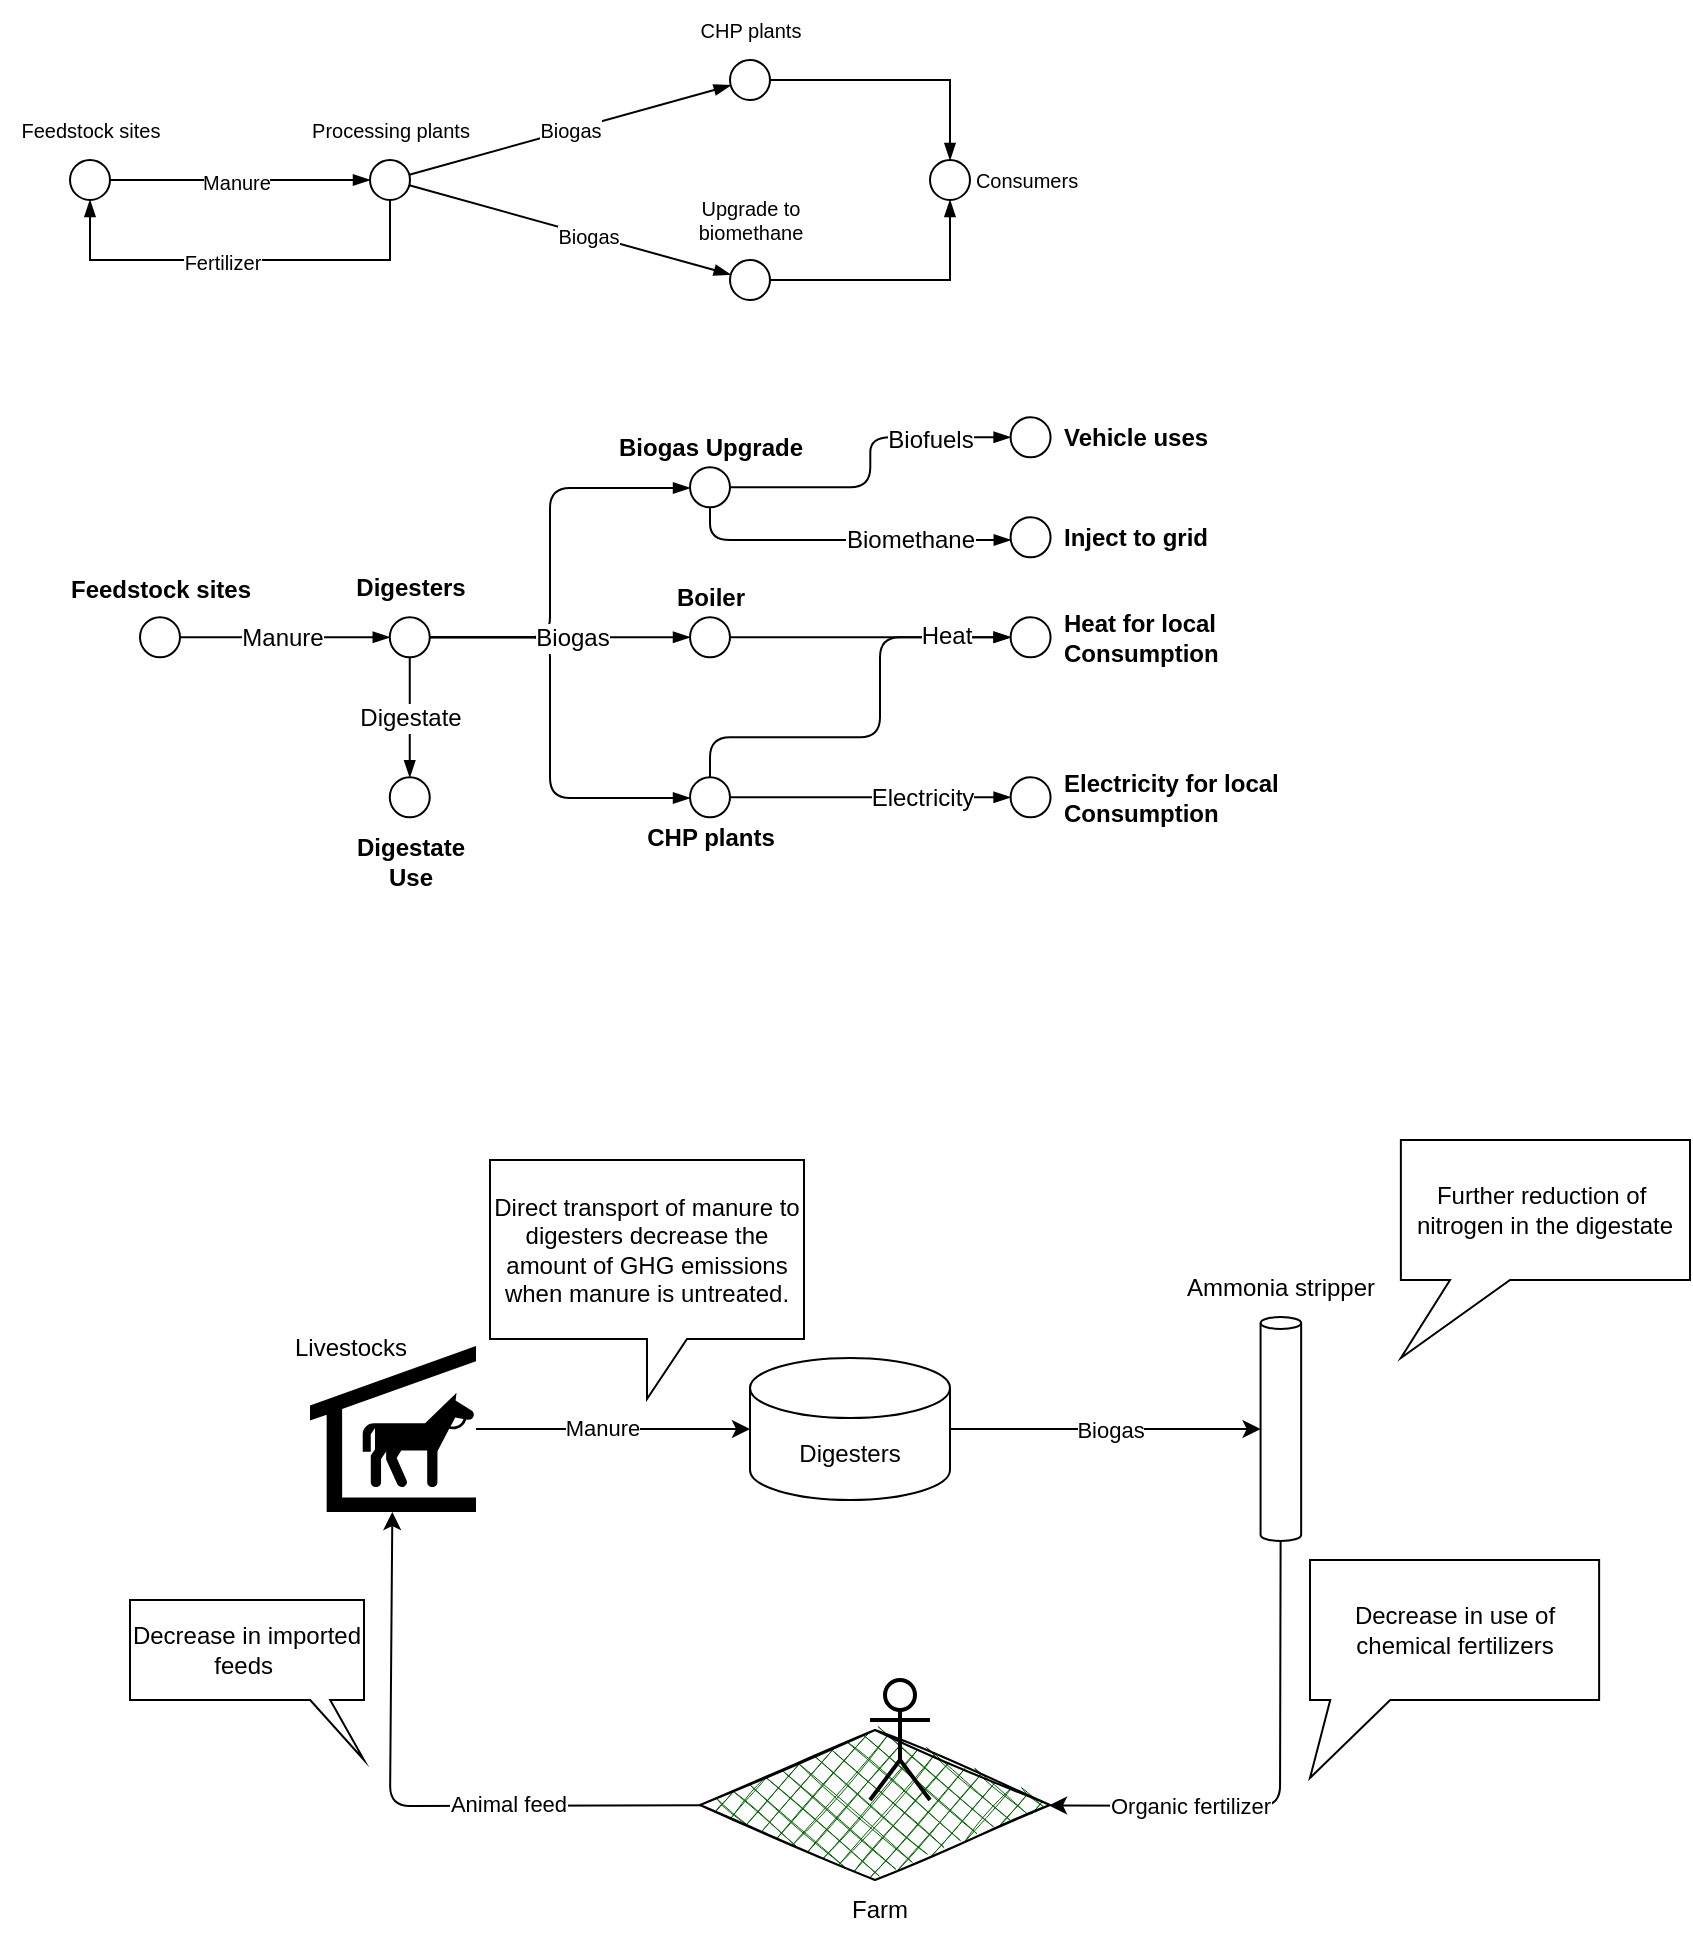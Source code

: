 <mxfile>
    <diagram name="Page-1" id="IxhOv_pnVuLYqrjwdqJs">
        <mxGraphModel dx="1063" dy="731" grid="1" gridSize="10" guides="1" tooltips="1" connect="1" arrows="1" fold="1" page="1" pageScale="1" pageWidth="827" pageHeight="1169" math="0" shadow="0">
            <root>
                <mxCell id="0"/>
                <mxCell id="1" parent="0"/>
                <mxCell id="80" value="" style="rhombus;whiteSpace=wrap;html=1;strokeWidth=1;fillWeight=-1;hachureGap=8;fillStyle=cross-hatch;fillColor=#006600;sketch=1;" vertex="1" parent="1">
                    <mxGeometry x="405" y="935" width="175" height="75" as="geometry"/>
                </mxCell>
                <mxCell id="utq9JPTT0G6UeFqzBfEX-5" style="rounded=0;orthogonalLoop=1;jettySize=auto;html=1;endArrow=blockThin;endFill=1;fontSize=10;" parent="1" source="utq9JPTT0G6UeFqzBfEX-3" target="utq9JPTT0G6UeFqzBfEX-4" edge="1">
                    <mxGeometry relative="1" as="geometry">
                        <mxPoint x="110" y="160" as="sourcePoint"/>
                    </mxGeometry>
                </mxCell>
                <mxCell id="utq9JPTT0G6UeFqzBfEX-12" value="Manure" style="edgeLabel;html=1;align=center;verticalAlign=middle;resizable=0;points=[];fontSize=10;" parent="utq9JPTT0G6UeFqzBfEX-5" vertex="1" connectable="0">
                    <mxGeometry x="-0.031" y="-1" relative="1" as="geometry">
                        <mxPoint as="offset"/>
                    </mxGeometry>
                </mxCell>
                <mxCell id="utq9JPTT0G6UeFqzBfEX-3" value="" style="ellipse;whiteSpace=wrap;html=1;aspect=fixed;fontSize=10;" parent="1" vertex="1">
                    <mxGeometry x="90" y="150" width="20" height="20" as="geometry"/>
                </mxCell>
                <mxCell id="utq9JPTT0G6UeFqzBfEX-15" value="Biogas" style="edgeStyle=none;rounded=0;orthogonalLoop=1;jettySize=auto;html=1;endArrow=blockThin;endFill=1;fontSize=10;" parent="1" source="utq9JPTT0G6UeFqzBfEX-4" target="utq9JPTT0G6UeFqzBfEX-11" edge="1">
                    <mxGeometry relative="1" as="geometry"/>
                </mxCell>
                <mxCell id="utq9JPTT0G6UeFqzBfEX-16" style="edgeStyle=none;rounded=0;orthogonalLoop=1;jettySize=auto;html=1;endArrow=blockThin;endFill=1;fontSize=10;" parent="1" source="utq9JPTT0G6UeFqzBfEX-4" target="utq9JPTT0G6UeFqzBfEX-14" edge="1">
                    <mxGeometry relative="1" as="geometry"/>
                </mxCell>
                <mxCell id="utq9JPTT0G6UeFqzBfEX-17" value="Biogas" style="edgeLabel;html=1;align=center;verticalAlign=middle;resizable=0;points=[];fontSize=10;" parent="utq9JPTT0G6UeFqzBfEX-16" vertex="1" connectable="0">
                    <mxGeometry x="0.112" relative="1" as="geometry">
                        <mxPoint as="offset"/>
                    </mxGeometry>
                </mxCell>
                <mxCell id="utq9JPTT0G6UeFqzBfEX-21" style="edgeStyle=orthogonalEdgeStyle;rounded=0;orthogonalLoop=1;jettySize=auto;html=1;endArrow=blockThin;endFill=1;fontSize=10;" parent="1" source="utq9JPTT0G6UeFqzBfEX-4" target="utq9JPTT0G6UeFqzBfEX-3" edge="1">
                    <mxGeometry relative="1" as="geometry">
                        <mxPoint x="100.0" y="230" as="targetPoint"/>
                        <Array as="points">
                            <mxPoint x="250" y="200"/>
                            <mxPoint x="100" y="200"/>
                        </Array>
                    </mxGeometry>
                </mxCell>
                <mxCell id="utq9JPTT0G6UeFqzBfEX-22" value="Fertilizer" style="edgeLabel;html=1;align=center;verticalAlign=middle;resizable=0;points=[];fontSize=10;" parent="utq9JPTT0G6UeFqzBfEX-21" vertex="1" connectable="0">
                    <mxGeometry x="0.084" y="1" relative="1" as="geometry">
                        <mxPoint as="offset"/>
                    </mxGeometry>
                </mxCell>
                <mxCell id="utq9JPTT0G6UeFqzBfEX-4" value="" style="ellipse;whiteSpace=wrap;html=1;aspect=fixed;fontSize=10;" parent="1" vertex="1">
                    <mxGeometry x="240" y="150" width="20" height="20" as="geometry"/>
                </mxCell>
                <mxCell id="utq9JPTT0G6UeFqzBfEX-8" value="Feedstock sites" style="text;html=1;align=center;verticalAlign=middle;resizable=0;points=[];autosize=1;strokeColor=none;fillColor=none;fontSize=10;" parent="1" vertex="1">
                    <mxGeometry x="55" y="120" width="90" height="30" as="geometry"/>
                </mxCell>
                <mxCell id="utq9JPTT0G6UeFqzBfEX-10" value="Processing plants" style="text;html=1;align=center;verticalAlign=middle;resizable=0;points=[];autosize=1;strokeColor=none;fillColor=none;fontSize=10;" parent="1" vertex="1">
                    <mxGeometry x="200" y="120" width="100" height="30" as="geometry"/>
                </mxCell>
                <mxCell id="utq9JPTT0G6UeFqzBfEX-24" style="edgeStyle=orthogonalEdgeStyle;rounded=0;orthogonalLoop=1;jettySize=auto;html=1;endArrow=blockThin;endFill=1;fontSize=10;" parent="1" source="utq9JPTT0G6UeFqzBfEX-11" target="utq9JPTT0G6UeFqzBfEX-19" edge="1">
                    <mxGeometry relative="1" as="geometry"/>
                </mxCell>
                <mxCell id="utq9JPTT0G6UeFqzBfEX-11" value="" style="ellipse;whiteSpace=wrap;html=1;aspect=fixed;fontSize=10;" parent="1" vertex="1">
                    <mxGeometry x="420" y="100" width="20" height="20" as="geometry"/>
                </mxCell>
                <mxCell id="utq9JPTT0G6UeFqzBfEX-23" style="edgeStyle=orthogonalEdgeStyle;rounded=0;orthogonalLoop=1;jettySize=auto;html=1;endArrow=blockThin;endFill=1;fontSize=10;" parent="1" source="utq9JPTT0G6UeFqzBfEX-14" target="utq9JPTT0G6UeFqzBfEX-19" edge="1">
                    <mxGeometry relative="1" as="geometry"/>
                </mxCell>
                <mxCell id="utq9JPTT0G6UeFqzBfEX-14" value="" style="ellipse;whiteSpace=wrap;html=1;aspect=fixed;fontSize=10;" parent="1" vertex="1">
                    <mxGeometry x="420" y="200" width="20" height="20" as="geometry"/>
                </mxCell>
                <mxCell id="utq9JPTT0G6UeFqzBfEX-18" value="CHP plants" style="text;html=1;align=center;verticalAlign=middle;resizable=0;points=[];autosize=1;strokeColor=none;fillColor=none;fontSize=10;" parent="1" vertex="1">
                    <mxGeometry x="395" y="70" width="70" height="30" as="geometry"/>
                </mxCell>
                <mxCell id="utq9JPTT0G6UeFqzBfEX-19" value="" style="ellipse;whiteSpace=wrap;html=1;aspect=fixed;fontSize=10;" parent="1" vertex="1">
                    <mxGeometry x="520" y="150" width="20" height="20" as="geometry"/>
                </mxCell>
                <mxCell id="utq9JPTT0G6UeFqzBfEX-20" value="Upgrade to &lt;br style=&quot;font-size: 10px;&quot;&gt;biomethane" style="text;html=1;align=center;verticalAlign=middle;resizable=0;points=[];autosize=1;strokeColor=none;fillColor=none;fontSize=10;" parent="1" vertex="1">
                    <mxGeometry x="390" y="160" width="80" height="40" as="geometry"/>
                </mxCell>
                <mxCell id="utq9JPTT0G6UeFqzBfEX-25" value="Consumers" style="text;html=1;align=center;verticalAlign=middle;resizable=0;points=[];autosize=1;strokeColor=none;fillColor=none;fontSize=10;" parent="1" vertex="1">
                    <mxGeometry x="533" y="145" width="70" height="30" as="geometry"/>
                </mxCell>
                <mxCell id="2" style="rounded=0;orthogonalLoop=1;jettySize=auto;html=1;endArrow=blockThin;endFill=1;fontSize=12;strokeWidth=1;" parent="1" source="4" target="10" edge="1">
                    <mxGeometry relative="1" as="geometry">
                        <mxPoint x="110" y="390" as="sourcePoint"/>
                    </mxGeometry>
                </mxCell>
                <mxCell id="3" value="Manure" style="edgeLabel;html=1;align=center;verticalAlign=middle;resizable=0;points=[];fontSize=12;" parent="2" vertex="1" connectable="0">
                    <mxGeometry x="-0.031" y="-1" relative="1" as="geometry">
                        <mxPoint y="-1" as="offset"/>
                    </mxGeometry>
                </mxCell>
                <mxCell id="4" value="" style="ellipse;whiteSpace=wrap;html=1;aspect=fixed;fontSize=12;" parent="1" vertex="1">
                    <mxGeometry x="125" y="378.64" width="20" height="20" as="geometry"/>
                </mxCell>
                <mxCell id="8" style="edgeStyle=orthogonalEdgeStyle;rounded=0;orthogonalLoop=1;jettySize=auto;html=1;endArrow=blockThin;endFill=1;fontSize=12;strokeWidth=1;" parent="1" source="10" target="21" edge="1">
                    <mxGeometry relative="1" as="geometry">
                        <mxPoint x="109.88" y="458.64" as="targetPoint"/>
                        <Array as="points">
                            <mxPoint x="259.88" y="458.64"/>
                            <mxPoint x="259.88" y="458.64"/>
                        </Array>
                    </mxGeometry>
                </mxCell>
                <mxCell id="9" value="Digestate" style="edgeLabel;html=1;align=center;verticalAlign=middle;resizable=0;points=[];fontSize=12;" parent="8" vertex="1" connectable="0">
                    <mxGeometry x="0.084" y="1" relative="1" as="geometry">
                        <mxPoint x="-1" y="-2" as="offset"/>
                    </mxGeometry>
                </mxCell>
                <mxCell id="50" style="edgeStyle=orthogonalEdgeStyle;html=1;strokeWidth=1;fontSize=12;endArrow=blockThin;endFill=1;rounded=1;" parent="1" source="10" target="30" edge="1">
                    <mxGeometry relative="1" as="geometry">
                        <mxPoint x="410" y="330" as="targetPoint"/>
                        <Array as="points">
                            <mxPoint x="330" y="389"/>
                            <mxPoint x="330" y="314"/>
                        </Array>
                    </mxGeometry>
                </mxCell>
                <mxCell id="51" style="edgeStyle=orthogonalEdgeStyle;rounded=1;html=1;strokeWidth=1;fontSize=12;endArrow=blockThin;endFill=1;" parent="1" source="10" target="16" edge="1">
                    <mxGeometry relative="1" as="geometry">
                        <Array as="points">
                            <mxPoint x="330" y="389"/>
                            <mxPoint x="330" y="469"/>
                        </Array>
                    </mxGeometry>
                </mxCell>
                <mxCell id="53" style="edgeStyle=orthogonalEdgeStyle;rounded=0;html=1;strokeWidth=1;fontSize=12;endArrow=blockThin;endFill=1;" parent="1" source="10" target="14" edge="1">
                    <mxGeometry relative="1" as="geometry"/>
                </mxCell>
                <mxCell id="54" value="Biogas" style="edgeLabel;html=1;align=center;verticalAlign=middle;resizable=0;points=[];fontSize=12;" parent="53" vertex="1" connectable="0">
                    <mxGeometry x="0.156" relative="1" as="geometry">
                        <mxPoint x="-4" as="offset"/>
                    </mxGeometry>
                </mxCell>
                <mxCell id="10" value="" style="ellipse;whiteSpace=wrap;html=1;aspect=fixed;fontSize=12;" parent="1" vertex="1">
                    <mxGeometry x="249.88" y="378.64" width="20" height="20" as="geometry"/>
                </mxCell>
                <mxCell id="11" value="Feedstock sites" style="text;html=1;align=center;verticalAlign=middle;resizable=0;points=[];autosize=1;strokeColor=none;fillColor=none;fontSize=12;fontStyle=1" parent="1" vertex="1">
                    <mxGeometry x="80" y="350" width="110" height="30" as="geometry"/>
                </mxCell>
                <mxCell id="12" value="Digesters" style="text;html=1;align=center;verticalAlign=middle;resizable=0;points=[];autosize=1;strokeColor=none;fillColor=none;fontSize=12;fontStyle=1" parent="1" vertex="1">
                    <mxGeometry x="219.88" y="348.64" width="80" height="30" as="geometry"/>
                </mxCell>
                <mxCell id="13" style="edgeStyle=orthogonalEdgeStyle;rounded=0;orthogonalLoop=1;jettySize=auto;html=1;endArrow=blockThin;endFill=1;fontSize=12;strokeWidth=1;" parent="1" source="14" target="18" edge="1">
                    <mxGeometry relative="1" as="geometry"/>
                </mxCell>
                <mxCell id="14" value="" style="ellipse;whiteSpace=wrap;html=1;aspect=fixed;fontSize=12;" parent="1" vertex="1">
                    <mxGeometry x="400" y="378.64" width="20" height="20" as="geometry"/>
                </mxCell>
                <mxCell id="26" value="" style="edgeStyle=none;html=1;endArrow=blockThin;endFill=1;fontSize=12;strokeWidth=1;" parent="1" source="16" target="25" edge="1">
                    <mxGeometry relative="1" as="geometry"/>
                </mxCell>
                <mxCell id="59" value="Electricity" style="edgeLabel;html=1;align=center;verticalAlign=middle;resizable=0;points=[];fontSize=12;" parent="26" vertex="1" connectable="0">
                    <mxGeometry x="0.513" relative="1" as="geometry">
                        <mxPoint x="-10" as="offset"/>
                    </mxGeometry>
                </mxCell>
                <mxCell id="28" style="edgeStyle=orthogonalEdgeStyle;html=1;endArrow=blockThin;endFill=1;fontSize=12;strokeWidth=1;rounded=1;" parent="1" source="16" target="18" edge="1">
                    <mxGeometry relative="1" as="geometry">
                        <mxPoint x="505" y="408.64" as="targetPoint"/>
                        <Array as="points">
                            <mxPoint x="410" y="438.64"/>
                            <mxPoint x="495" y="438.64"/>
                            <mxPoint x="495" y="388.64"/>
                        </Array>
                    </mxGeometry>
                </mxCell>
                <mxCell id="58" value="Heat" style="edgeLabel;html=1;align=center;verticalAlign=middle;resizable=0;points=[];fontSize=12;" parent="28" vertex="1" connectable="0">
                    <mxGeometry x="0.707" y="1" relative="1" as="geometry">
                        <mxPoint as="offset"/>
                    </mxGeometry>
                </mxCell>
                <mxCell id="16" value="" style="ellipse;whiteSpace=wrap;html=1;aspect=fixed;fontSize=12;" parent="1" vertex="1">
                    <mxGeometry x="400" y="458.64" width="20" height="20" as="geometry"/>
                </mxCell>
                <mxCell id="17" value="CHP plants" style="text;html=1;align=center;verticalAlign=middle;resizable=0;points=[];autosize=1;strokeColor=none;fillColor=none;fontSize=12;fontStyle=1" parent="1" vertex="1">
                    <mxGeometry x="365" y="473.64" width="90" height="30" as="geometry"/>
                </mxCell>
                <mxCell id="18" value="" style="ellipse;whiteSpace=wrap;html=1;aspect=fixed;fontSize=12;" parent="1" vertex="1">
                    <mxGeometry x="560.29" y="378.64" width="20" height="20" as="geometry"/>
                </mxCell>
                <mxCell id="19" value="Biogas Upgrade" style="text;html=1;align=center;verticalAlign=middle;resizable=0;points=[];autosize=1;strokeColor=none;fillColor=none;fontSize=12;fontStyle=1" parent="1" vertex="1">
                    <mxGeometry x="350" y="278.64" width="120" height="30" as="geometry"/>
                </mxCell>
                <mxCell id="20" value="Electricity for local&amp;nbsp;&lt;br style=&quot;font-size: 12px;&quot;&gt;Consumption" style="text;html=1;align=left;verticalAlign=middle;resizable=0;points=[];autosize=1;strokeColor=none;fillColor=none;fontSize=12;fontStyle=1" parent="1" vertex="1">
                    <mxGeometry x="585.29" y="448.64" width="130" height="40" as="geometry"/>
                </mxCell>
                <mxCell id="21" value="" style="ellipse;whiteSpace=wrap;html=1;aspect=fixed;fontSize=12;" parent="1" vertex="1">
                    <mxGeometry x="249.88" y="458.64" width="20" height="20" as="geometry"/>
                </mxCell>
                <mxCell id="22" value="Digestate&lt;br style=&quot;font-size: 12px;&quot;&gt;Use" style="edgeLabel;html=1;align=center;verticalAlign=middle;resizable=0;points=[];fontSize=12;fontStyle=1" parent="1" vertex="1" connectable="0">
                    <mxGeometry x="260" y="504.291" as="geometry">
                        <mxPoint y="-4" as="offset"/>
                    </mxGeometry>
                </mxCell>
                <mxCell id="24" value="Boiler" style="text;html=1;align=center;verticalAlign=middle;resizable=0;points=[];autosize=1;strokeColor=none;fillColor=none;fontSize=12;fontStyle=1" parent="1" vertex="1">
                    <mxGeometry x="380" y="353.64" width="60" height="30" as="geometry"/>
                </mxCell>
                <mxCell id="25" value="" style="ellipse;whiteSpace=wrap;html=1;aspect=fixed;fontSize=12;" parent="1" vertex="1">
                    <mxGeometry x="560.29" y="458.64" width="20" height="20" as="geometry"/>
                </mxCell>
                <mxCell id="41" style="edgeStyle=orthogonalEdgeStyle;html=1;endArrow=blockThin;endFill=1;fontSize=12;strokeWidth=1;rounded=1;" parent="1" source="30" target="40" edge="1">
                    <mxGeometry relative="1" as="geometry">
                        <Array as="points">
                            <mxPoint x="410" y="340"/>
                        </Array>
                    </mxGeometry>
                </mxCell>
                <mxCell id="42" value="Biomethane" style="edgeLabel;html=1;align=center;verticalAlign=middle;resizable=0;points=[];fontSize=12;" parent="41" vertex="1" connectable="0">
                    <mxGeometry x="-0.203" relative="1" as="geometry">
                        <mxPoint x="50" as="offset"/>
                    </mxGeometry>
                </mxCell>
                <mxCell id="47" style="edgeStyle=orthogonalEdgeStyle;html=1;endArrow=blockThin;endFill=1;entryX=0;entryY=0.5;entryDx=0;entryDy=0;fontSize=12;strokeWidth=1;rounded=1;" parent="1" source="30" target="46" edge="1">
                    <mxGeometry relative="1" as="geometry">
                        <mxPoint x="520" y="288.64" as="targetPoint"/>
                    </mxGeometry>
                </mxCell>
                <mxCell id="48" value="Biofuels" style="edgeLabel;html=1;align=center;verticalAlign=middle;resizable=0;points=[];fontSize=12;" parent="47" vertex="1" connectable="0">
                    <mxGeometry x="0.183" y="-1" relative="1" as="geometry">
                        <mxPoint x="27" as="offset"/>
                    </mxGeometry>
                </mxCell>
                <mxCell id="30" value="" style="ellipse;whiteSpace=wrap;html=1;aspect=fixed;fontSize=12;" parent="1" vertex="1">
                    <mxGeometry x="400" y="303.64" width="20" height="20" as="geometry"/>
                </mxCell>
                <mxCell id="37" value="Heat for local&amp;nbsp;&lt;br style=&quot;font-size: 12px;&quot;&gt;Consumption" style="text;html=1;align=left;verticalAlign=middle;resizable=0;points=[];autosize=1;strokeColor=none;fillColor=none;fontSize=12;fontStyle=1" parent="1" vertex="1">
                    <mxGeometry x="585.29" y="368.64" width="100" height="40" as="geometry"/>
                </mxCell>
                <mxCell id="40" value="" style="ellipse;whiteSpace=wrap;html=1;aspect=fixed;fontSize=12;" parent="1" vertex="1">
                    <mxGeometry x="560.29" y="328.64" width="20" height="20" as="geometry"/>
                </mxCell>
                <mxCell id="43" value="Inject to grid" style="text;html=1;align=left;verticalAlign=middle;resizable=0;points=[];autosize=1;strokeColor=none;fillColor=none;fontSize=12;fontStyle=1" parent="1" vertex="1">
                    <mxGeometry x="585.29" y="323.64" width="100" height="30" as="geometry"/>
                </mxCell>
                <mxCell id="46" value="" style="ellipse;whiteSpace=wrap;html=1;aspect=fixed;fontSize=12;" parent="1" vertex="1">
                    <mxGeometry x="560.29" y="278.64" width="20" height="20" as="geometry"/>
                </mxCell>
                <mxCell id="49" value="Vehicle uses" style="text;html=1;align=left;verticalAlign=middle;resizable=0;points=[];autosize=1;strokeColor=none;fillColor=none;fontSize=12;fontStyle=1" parent="1" vertex="1">
                    <mxGeometry x="585.29" y="273.64" width="100" height="30" as="geometry"/>
                </mxCell>
                <mxCell id="64" style="edgeStyle=none;html=1;" edge="1" parent="1" source="60" target="61">
                    <mxGeometry relative="1" as="geometry"/>
                </mxCell>
                <mxCell id="82" value="Manure" style="edgeLabel;html=1;align=center;verticalAlign=middle;resizable=0;points=[];" vertex="1" connectable="0" parent="64">
                    <mxGeometry x="-0.085" y="2" relative="1" as="geometry">
                        <mxPoint y="1" as="offset"/>
                    </mxGeometry>
                </mxCell>
                <mxCell id="60" value="" style="shape=mxgraph.signs.animals.stable;html=1;pointerEvents=1;fillColor=#000000;strokeColor=none;verticalLabelPosition=bottom;verticalAlign=top;align=center;" vertex="1" parent="1">
                    <mxGeometry x="210" y="743" width="83" height="83" as="geometry"/>
                </mxCell>
                <mxCell id="67" style="edgeStyle=none;html=1;" edge="1" parent="1" source="61" target="62">
                    <mxGeometry relative="1" as="geometry"/>
                </mxCell>
                <mxCell id="69" value="Biogas" style="edgeLabel;html=1;align=center;verticalAlign=middle;resizable=0;points=[];" vertex="1" connectable="0" parent="67">
                    <mxGeometry x="0.08" y="3" relative="1" as="geometry">
                        <mxPoint x="-4" y="3" as="offset"/>
                    </mxGeometry>
                </mxCell>
                <mxCell id="61" value="Digesters" style="shape=cylinder3;whiteSpace=wrap;html=1;boundedLbl=1;backgroundOutline=1;size=15;" vertex="1" parent="1">
                    <mxGeometry x="430" y="749" width="100" height="71" as="geometry"/>
                </mxCell>
                <mxCell id="73" style="edgeStyle=none;html=1;" edge="1" parent="1" source="62" target="80">
                    <mxGeometry relative="1" as="geometry">
                        <mxPoint x="557.573" y="900" as="targetPoint"/>
                        <Array as="points">
                            <mxPoint x="695" y="973"/>
                        </Array>
                    </mxGeometry>
                </mxCell>
                <mxCell id="89" value="Organic fertilizer" style="edgeLabel;html=1;align=center;verticalAlign=middle;resizable=0;points=[];" vertex="1" connectable="0" parent="73">
                    <mxGeometry x="0.278" y="3" relative="1" as="geometry">
                        <mxPoint x="-19" y="-3" as="offset"/>
                    </mxGeometry>
                </mxCell>
                <mxCell id="62" value="" style="shape=cylinder3;whiteSpace=wrap;html=1;boundedLbl=1;backgroundOutline=1;size=3;" vertex="1" parent="1">
                    <mxGeometry x="685.29" y="728.5" width="20.29" height="112" as="geometry"/>
                </mxCell>
                <mxCell id="63" value="Ammonia stripper" style="text;html=1;align=center;verticalAlign=middle;resizable=0;points=[];autosize=1;strokeColor=none;fillColor=none;" vertex="1" parent="1">
                    <mxGeometry x="635.44" y="698.5" width="120" height="30" as="geometry"/>
                </mxCell>
                <mxCell id="77" style="edgeStyle=none;html=1;" edge="1" parent="1" source="80" target="60">
                    <mxGeometry relative="1" as="geometry">
                        <mxPoint x="518" y="913.501" as="sourcePoint"/>
                        <Array as="points">
                            <mxPoint x="250" y="973"/>
                        </Array>
                    </mxGeometry>
                </mxCell>
                <mxCell id="90" value="Animal feed" style="edgeLabel;html=1;align=center;verticalAlign=middle;resizable=0;points=[];" vertex="1" connectable="0" parent="77">
                    <mxGeometry x="-0.362" y="-1" relative="1" as="geometry">
                        <mxPoint as="offset"/>
                    </mxGeometry>
                </mxCell>
                <mxCell id="75" value="Farm" style="text;html=1;strokeColor=none;fillColor=none;align=center;verticalAlign=middle;whiteSpace=wrap;rounded=0;" vertex="1" parent="1">
                    <mxGeometry x="465" y="1010" width="60" height="30" as="geometry"/>
                </mxCell>
                <mxCell id="79" value="" style="shape=umlActor;verticalLabelPosition=bottom;verticalAlign=top;html=1;outlineConnect=0;strokeWidth=2;" vertex="1" parent="1">
                    <mxGeometry x="490" y="910" width="30" height="60" as="geometry"/>
                </mxCell>
                <mxCell id="83" value="Livestocks" style="text;html=1;align=center;verticalAlign=middle;resizable=0;points=[];autosize=1;strokeColor=none;fillColor=none;" vertex="1" parent="1">
                    <mxGeometry x="190" y="728.5" width="80" height="30" as="geometry"/>
                </mxCell>
                <mxCell id="84" value="Direct transport of manure to digesters decrease the amount of GHG emissions when manure is untreated." style="shape=callout;whiteSpace=wrap;html=1;perimeter=calloutPerimeter;strokeWidth=1;" vertex="1" parent="1">
                    <mxGeometry x="300" y="650" width="157" height="119.5" as="geometry"/>
                </mxCell>
                <mxCell id="86" value="Decrease in imported feeds&amp;nbsp;" style="shape=callout;whiteSpace=wrap;html=1;perimeter=calloutPerimeter;strokeWidth=1;position2=1;base=10;size=30;position=0.77;" vertex="1" parent="1">
                    <mxGeometry x="120" y="870" width="117" height="80" as="geometry"/>
                </mxCell>
                <mxCell id="87" value="&lt;span style=&quot;&quot;&gt;Further reduction of&amp;nbsp;&lt;/span&gt;&lt;br style=&quot;border-color: var(--border-color);&quot;&gt;&lt;span style=&quot;&quot;&gt;nitrogen in the digestate&lt;/span&gt;" style="shape=callout;whiteSpace=wrap;html=1;perimeter=calloutPerimeter;strokeWidth=1;position2=0;base=30;size=39;position=0.17;" vertex="1" parent="1">
                    <mxGeometry x="755.44" y="640" width="144.56" height="109" as="geometry"/>
                </mxCell>
                <mxCell id="88" value="Decrease in use of chemical fertilizers" style="shape=callout;whiteSpace=wrap;html=1;perimeter=calloutPerimeter;strokeWidth=1;position2=0;base=30;size=39;position=0.07;" vertex="1" parent="1">
                    <mxGeometry x="710" y="850" width="144.56" height="109" as="geometry"/>
                </mxCell>
            </root>
        </mxGraphModel>
    </diagram>
</mxfile>